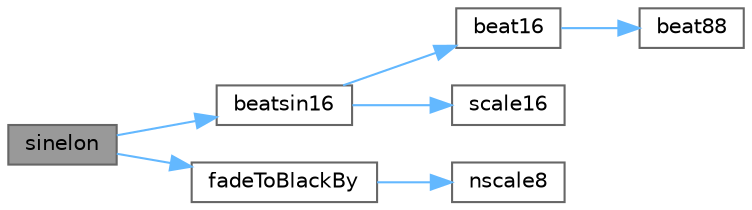 digraph "sinelon"
{
 // LATEX_PDF_SIZE
  bgcolor="transparent";
  edge [fontname=Helvetica,fontsize=10,labelfontname=Helvetica,labelfontsize=10];
  node [fontname=Helvetica,fontsize=10,shape=box,height=0.2,width=0.4];
  rankdir="LR";
  Node1 [id="Node000001",label="sinelon",height=0.2,width=0.4,color="gray40", fillcolor="grey60", style="filled", fontcolor="black",tooltip=" "];
  Node1 -> Node2 [id="edge1_Node000001_Node000002",color="steelblue1",style="solid",tooltip=" "];
  Node2 [id="Node000002",label="beatsin16",height=0.2,width=0.4,color="grey40", fillcolor="white", style="filled",URL="$d6/d6c/group___beat_generators_gaa46e5de1c4c27833359e7a97a18c839b.html#gaa46e5de1c4c27833359e7a97a18c839b",tooltip="Generates a 16-bit sine wave at a given BPM that oscillates within a given range."];
  Node2 -> Node3 [id="edge2_Node000002_Node000003",color="steelblue1",style="solid",tooltip=" "];
  Node3 [id="Node000003",label="beat16",height=0.2,width=0.4,color="grey40", fillcolor="white", style="filled",URL="$d6/d6c/group___beat_generators_gade6acbf6fd3c9d346148bccfcafb2fe2.html#gade6acbf6fd3c9d346148bccfcafb2fe2",tooltip="Generates a 16-bit \"sawtooth\" wave at a given BPM."];
  Node3 -> Node4 [id="edge3_Node000003_Node000004",color="steelblue1",style="solid",tooltip=" "];
  Node4 [id="Node000004",label="beat88",height=0.2,width=0.4,color="grey40", fillcolor="white", style="filled",URL="$d6/d6c/group___beat_generators_ga1b48fc520db5f40910caf79974992395.html#ga1b48fc520db5f40910caf79974992395",tooltip="Generates a 16-bit \"sawtooth\" wave at a given BPM, with BPM specified in Q8.8 fixed-point format."];
  Node2 -> Node5 [id="edge4_Node000002_Node000005",color="steelblue1",style="solid",tooltip=" "];
  Node5 [id="Node000005",label="scale16",height=0.2,width=0.4,color="grey40", fillcolor="white", style="filled",URL="$d0/da8/group___scaling_ga1ff8ac00ad78e22acc7bb7445bfdb145.html#ga1ff8ac00ad78e22acc7bb7445bfdb145",tooltip="Scale a 16-bit unsigned value by an 16-bit value, which is treated as the numerator of a fraction who..."];
  Node1 -> Node6 [id="edge5_Node000001_Node000006",color="steelblue1",style="solid",tooltip=" "];
  Node6 [id="Node000006",label="fadeToBlackBy",height=0.2,width=0.4,color="grey40", fillcolor="white", style="filled",URL="$d3/d1c/group___color_fades_ga404d163d8a422cee2df2baac4151ca98.html#ga404d163d8a422cee2df2baac4151ca98",tooltip="Reduce the brightness of an array of pixels all at once."];
  Node6 -> Node7 [id="edge6_Node000006_Node000007",color="steelblue1",style="solid",tooltip=" "];
  Node7 [id="Node000007",label="nscale8",height=0.2,width=0.4,color="grey40", fillcolor="white", style="filled",URL="$d3/d1c/group___color_fades_gad0356fc313196732e7cd4e64f506f82b.html#gad0356fc313196732e7cd4e64f506f82b",tooltip="Scale the brightness of an array of pixels all at once."];
}
